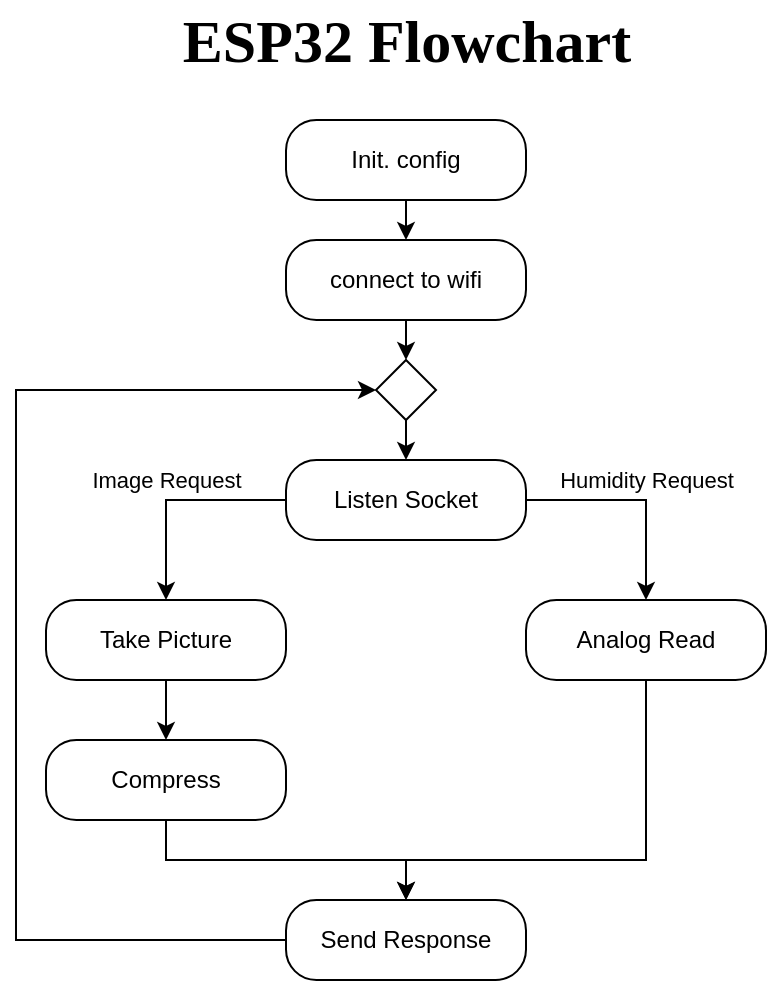 <mxfile version="12.3.2" type="device" pages="1"><diagram id="sedrPphfcGuCO9MiiOXL" name="Page-1"><mxGraphModel dx="946" dy="680" grid="1" gridSize="10" guides="1" tooltips="1" connect="1" arrows="1" fold="1" page="1" pageScale="1" pageWidth="4681" pageHeight="3300" math="0" shadow="0"><root><mxCell id="0"/><mxCell id="1" parent="0"/><mxCell id="SXk3n7L_Yqi9NcnMHpBG-2" value="&lt;font face=&quot;Times New Roman&quot; size=&quot;1&quot;&gt;&lt;b style=&quot;font-size: 30px&quot;&gt;ESP32 Flowchart&lt;/b&gt;&lt;/font&gt;" style="text;html=1;resizable=0;points=[];autosize=1;align=center;verticalAlign=top;spacingTop=-4;" parent="1" vertex="1"><mxGeometry x="295" y="100" width="240" height="20" as="geometry"/></mxCell><mxCell id="SXk3n7L_Yqi9NcnMHpBG-6" style="edgeStyle=orthogonalEdgeStyle;rounded=0;orthogonalLoop=1;jettySize=auto;html=1;exitX=0.5;exitY=1;exitDx=0;exitDy=0;entryX=0.5;entryY=0;entryDx=0;entryDy=0;" parent="1" source="SXk3n7L_Yqi9NcnMHpBG-3" target="SXk3n7L_Yqi9NcnMHpBG-4" edge="1"><mxGeometry relative="1" as="geometry"/></mxCell><mxCell id="SXk3n7L_Yqi9NcnMHpBG-3" value="Init. config" style="rounded=1;whiteSpace=wrap;html=1;align=center;arcSize=38;" parent="1" vertex="1"><mxGeometry x="355" y="160" width="120" height="40" as="geometry"/></mxCell><mxCell id="SXk3n7L_Yqi9NcnMHpBG-7" style="edgeStyle=orthogonalEdgeStyle;rounded=0;orthogonalLoop=1;jettySize=auto;html=1;exitX=0.5;exitY=1;exitDx=0;exitDy=0;entryX=0.5;entryY=0;entryDx=0;entryDy=0;" parent="1" source="SXk3n7L_Yqi9NcnMHpBG-4" target="SXk3n7L_Yqi9NcnMHpBG-5" edge="1"><mxGeometry relative="1" as="geometry"/></mxCell><mxCell id="SXk3n7L_Yqi9NcnMHpBG-4" value="connect to wifi" style="rounded=1;whiteSpace=wrap;html=1;align=center;arcSize=38;" parent="1" vertex="1"><mxGeometry x="355" y="220" width="120" height="40" as="geometry"/></mxCell><mxCell id="CvTrNAbBGeME1JVzAWQT-3" style="edgeStyle=orthogonalEdgeStyle;rounded=0;orthogonalLoop=1;jettySize=auto;html=1;exitX=0.5;exitY=1;exitDx=0;exitDy=0;entryX=0.5;entryY=0;entryDx=0;entryDy=0;" parent="1" source="SXk3n7L_Yqi9NcnMHpBG-5" target="SXk3n7L_Yqi9NcnMHpBG-8" edge="1"><mxGeometry relative="1" as="geometry"/></mxCell><mxCell id="SXk3n7L_Yqi9NcnMHpBG-5" value="" style="rhombus;whiteSpace=wrap;html=1;align=center;" parent="1" vertex="1"><mxGeometry x="400" y="280" width="30" height="30" as="geometry"/></mxCell><mxCell id="CvTrNAbBGeME1JVzAWQT-1" value="Image Request" style="edgeStyle=orthogonalEdgeStyle;rounded=0;orthogonalLoop=1;jettySize=auto;html=1;exitX=0;exitY=0.5;exitDx=0;exitDy=0;entryX=0.5;entryY=0;entryDx=0;entryDy=0;" parent="1" source="SXk3n7L_Yqi9NcnMHpBG-8" target="SXk3n7L_Yqi9NcnMHpBG-9" edge="1"><mxGeometry x="0.091" y="-10" relative="1" as="geometry"><mxPoint x="10" y="-10" as="offset"/></mxGeometry></mxCell><mxCell id="CvTrNAbBGeME1JVzAWQT-2" value="Humidity Request" style="edgeStyle=orthogonalEdgeStyle;rounded=0;orthogonalLoop=1;jettySize=auto;html=1;exitX=1;exitY=0.5;exitDx=0;exitDy=0;entryX=0.5;entryY=0;entryDx=0;entryDy=0;" parent="1" source="SXk3n7L_Yqi9NcnMHpBG-8" target="SXk3n7L_Yqi9NcnMHpBG-10" edge="1"><mxGeometry x="0.091" y="10" relative="1" as="geometry"><mxPoint x="-10" y="-10" as="offset"/></mxGeometry></mxCell><mxCell id="SXk3n7L_Yqi9NcnMHpBG-8" value="Listen Socket" style="rounded=1;whiteSpace=wrap;html=1;align=center;arcSize=38;" parent="1" vertex="1"><mxGeometry x="355" y="330" width="120" height="40" as="geometry"/></mxCell><mxCell id="CvTrNAbBGeME1JVzAWQT-6" style="edgeStyle=orthogonalEdgeStyle;rounded=0;orthogonalLoop=1;jettySize=auto;html=1;exitX=0.5;exitY=1;exitDx=0;exitDy=0;entryX=0.5;entryY=0;entryDx=0;entryDy=0;" parent="1" source="SXk3n7L_Yqi9NcnMHpBG-9" target="CvTrNAbBGeME1JVzAWQT-4" edge="1"><mxGeometry relative="1" as="geometry"/></mxCell><mxCell id="SXk3n7L_Yqi9NcnMHpBG-9" value="Take Picture" style="rounded=1;whiteSpace=wrap;html=1;align=center;arcSize=38;" parent="1" vertex="1"><mxGeometry x="235" y="400" width="120" height="40" as="geometry"/></mxCell><mxCell id="CvTrNAbBGeME1JVzAWQT-8" style="edgeStyle=orthogonalEdgeStyle;rounded=0;orthogonalLoop=1;jettySize=auto;html=1;exitX=0.5;exitY=1;exitDx=0;exitDy=0;entryX=0.5;entryY=0;entryDx=0;entryDy=0;" parent="1" source="SXk3n7L_Yqi9NcnMHpBG-10" target="CvTrNAbBGeME1JVzAWQT-5" edge="1"><mxGeometry relative="1" as="geometry"><Array as="points"><mxPoint x="535" y="530"/><mxPoint x="415" y="530"/></Array></mxGeometry></mxCell><mxCell id="SXk3n7L_Yqi9NcnMHpBG-10" value="Analog Read" style="rounded=1;whiteSpace=wrap;html=1;align=center;arcSize=38;" parent="1" vertex="1"><mxGeometry x="475" y="400" width="120" height="40" as="geometry"/></mxCell><mxCell id="CvTrNAbBGeME1JVzAWQT-7" style="edgeStyle=orthogonalEdgeStyle;rounded=0;orthogonalLoop=1;jettySize=auto;html=1;exitX=0.5;exitY=1;exitDx=0;exitDy=0;entryX=0.5;entryY=0;entryDx=0;entryDy=0;" parent="1" source="CvTrNAbBGeME1JVzAWQT-4" target="CvTrNAbBGeME1JVzAWQT-5" edge="1"><mxGeometry relative="1" as="geometry"/></mxCell><mxCell id="CvTrNAbBGeME1JVzAWQT-4" value="Compress" style="rounded=1;whiteSpace=wrap;html=1;align=center;arcSize=38;" parent="1" vertex="1"><mxGeometry x="235" y="470" width="120" height="40" as="geometry"/></mxCell><mxCell id="CvTrNAbBGeME1JVzAWQT-9" style="edgeStyle=orthogonalEdgeStyle;rounded=0;orthogonalLoop=1;jettySize=auto;html=1;exitX=0;exitY=0.5;exitDx=0;exitDy=0;entryX=0;entryY=0.5;entryDx=0;entryDy=0;" parent="1" source="CvTrNAbBGeME1JVzAWQT-5" target="SXk3n7L_Yqi9NcnMHpBG-5" edge="1"><mxGeometry relative="1" as="geometry"><Array as="points"><mxPoint x="220" y="570"/><mxPoint x="220" y="295"/></Array></mxGeometry></mxCell><mxCell id="CvTrNAbBGeME1JVzAWQT-5" value="Send Response" style="rounded=1;whiteSpace=wrap;html=1;align=center;arcSize=38;" parent="1" vertex="1"><mxGeometry x="355" y="550" width="120" height="40" as="geometry"/></mxCell></root></mxGraphModel></diagram></mxfile>